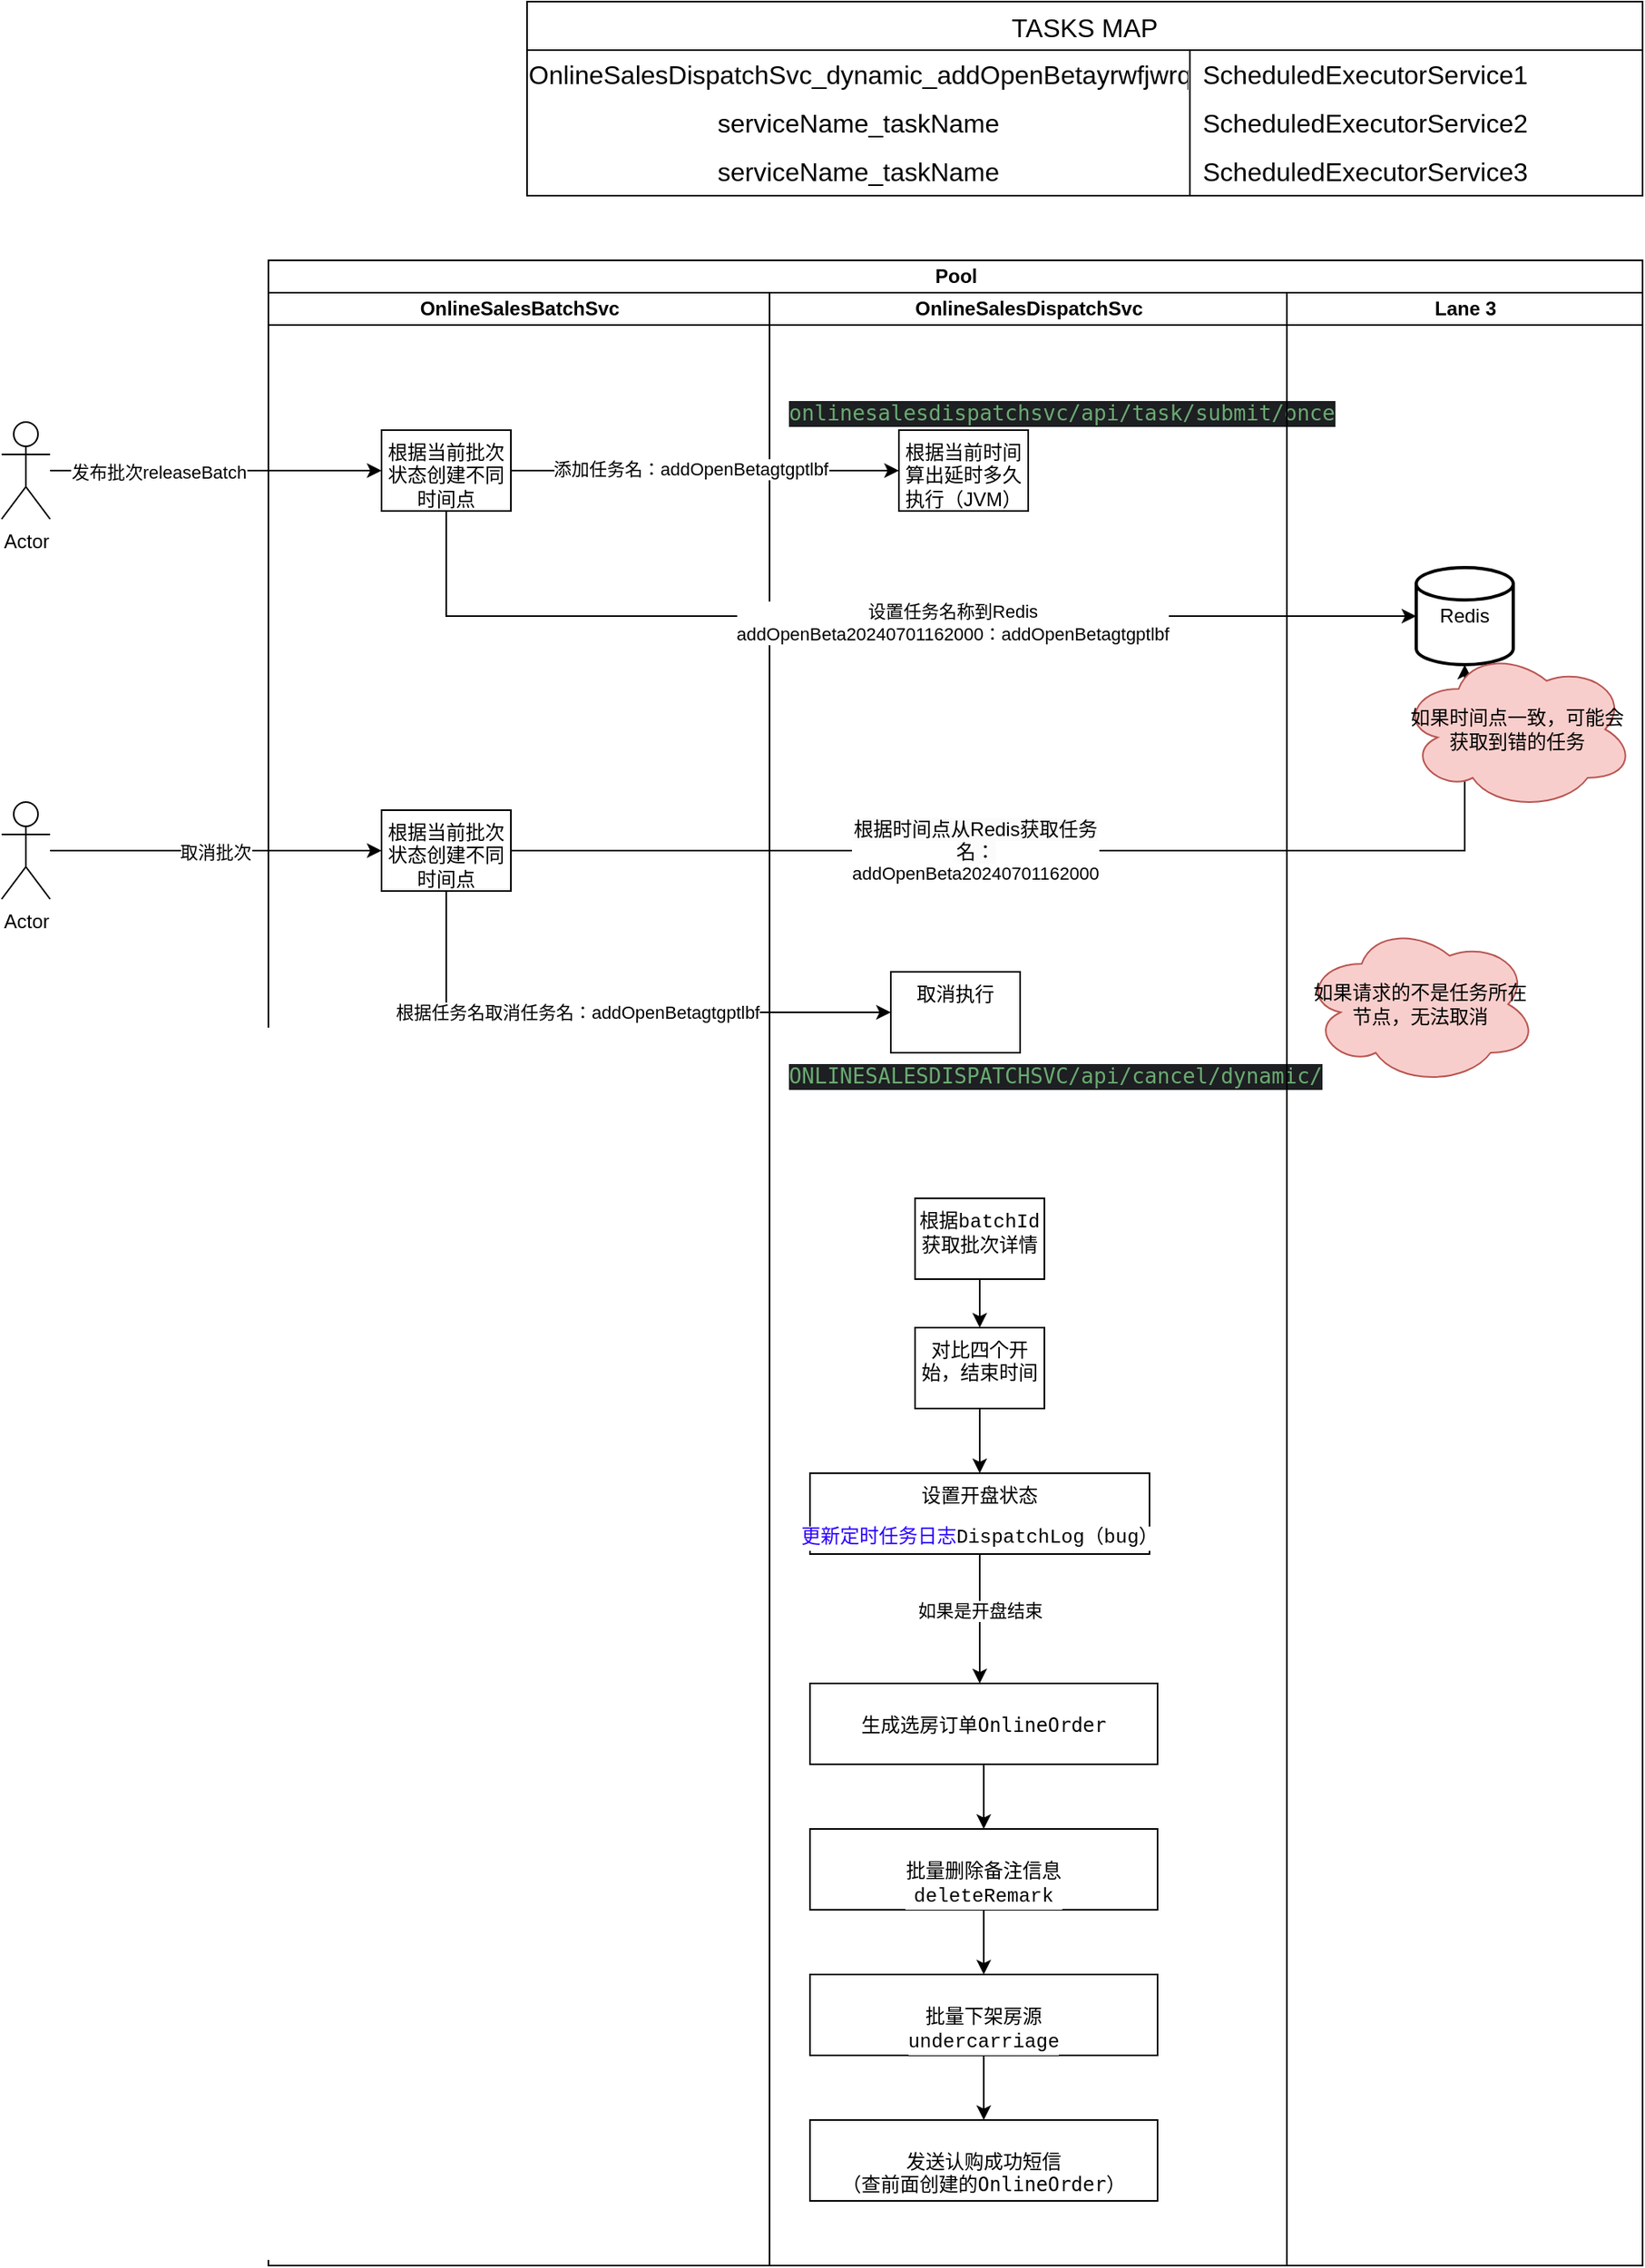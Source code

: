 <mxfile version="25.0.3">
  <diagram name="定时任务流程" id="ddt7QMK57tEVSbq9MGbc">
    <mxGraphModel dx="794" dy="420" grid="1" gridSize="10" guides="1" tooltips="1" connect="1" arrows="1" fold="1" page="1" pageScale="1" pageWidth="827" pageHeight="1169" math="0" shadow="0">
      <root>
        <mxCell id="0" />
        <mxCell id="1" parent="0" />
        <mxCell id="VdV3hC7US1G3ZseEJHJ6-15" style="edgeStyle=orthogonalEdgeStyle;rounded=0;orthogonalLoop=1;jettySize=auto;html=1;" parent="1" source="VdV3hC7US1G3ZseEJHJ6-1" target="VdV3hC7US1G3ZseEJHJ6-2" edge="1">
          <mxGeometry relative="1" as="geometry" />
        </mxCell>
        <mxCell id="VdV3hC7US1G3ZseEJHJ6-16" value="发布批次releaseBatch" style="edgeLabel;html=1;align=center;verticalAlign=middle;resizable=0;points=[];" parent="VdV3hC7US1G3ZseEJHJ6-15" vertex="1" connectable="0">
          <mxGeometry x="-0.348" y="-1" relative="1" as="geometry">
            <mxPoint as="offset" />
          </mxGeometry>
        </mxCell>
        <mxCell id="VdV3hC7US1G3ZseEJHJ6-1" value="Actor" style="shape=umlActor;verticalLabelPosition=bottom;verticalAlign=top;html=1;outlineConnect=0;" parent="1" vertex="1">
          <mxGeometry x="15" y="290" width="30" height="60" as="geometry" />
        </mxCell>
        <mxCell id="VdV3hC7US1G3ZseEJHJ6-5" value="" style="edgeStyle=orthogonalEdgeStyle;rounded=0;orthogonalLoop=1;jettySize=auto;html=1;entryX=0;entryY=0.5;entryDx=0;entryDy=0;" parent="1" source="VdV3hC7US1G3ZseEJHJ6-7" target="VdV3hC7US1G3ZseEJHJ6-23" edge="1">
          <mxGeometry relative="1" as="geometry">
            <mxPoint x="220" y="555" as="targetPoint" />
          </mxGeometry>
        </mxCell>
        <mxCell id="VdV3hC7US1G3ZseEJHJ6-6" value="取消批次" style="edgeLabel;html=1;align=center;verticalAlign=middle;resizable=0;points=[];" parent="VdV3hC7US1G3ZseEJHJ6-5" vertex="1" connectable="0">
          <mxGeometry x="-0.006" y="-1" relative="1" as="geometry">
            <mxPoint as="offset" />
          </mxGeometry>
        </mxCell>
        <mxCell id="VdV3hC7US1G3ZseEJHJ6-7" value="Actor" style="shape=umlActor;verticalLabelPosition=bottom;verticalAlign=top;html=1;outlineConnect=0;" parent="1" vertex="1">
          <mxGeometry x="15" y="525" width="30" height="60" as="geometry" />
        </mxCell>
        <mxCell id="VdV3hC7US1G3ZseEJHJ6-10" value="Pool" style="swimlane;childLayout=stackLayout;resizeParent=1;resizeParentMax=0;startSize=20;html=1;" parent="1" vertex="1">
          <mxGeometry x="180.0" y="190" width="850" height="1240" as="geometry" />
        </mxCell>
        <mxCell id="VdV3hC7US1G3ZseEJHJ6-11" value="OnlineSalesBatchSvc" style="swimlane;startSize=20;html=1;" parent="VdV3hC7US1G3ZseEJHJ6-10" vertex="1">
          <mxGeometry y="20" width="310" height="1220" as="geometry" />
        </mxCell>
        <mxCell id="VdV3hC7US1G3ZseEJHJ6-2" value="根据当前批次状态创建不同时间点" style="whiteSpace=wrap;html=1;verticalAlign=top;" parent="VdV3hC7US1G3ZseEJHJ6-11" vertex="1">
          <mxGeometry x="70.0" y="85" width="80" height="50" as="geometry" />
        </mxCell>
        <mxCell id="VdV3hC7US1G3ZseEJHJ6-23" value="根据当前批次状态创建不同时间点" style="whiteSpace=wrap;html=1;verticalAlign=top;" parent="VdV3hC7US1G3ZseEJHJ6-11" vertex="1">
          <mxGeometry x="70.0" y="320" width="80" height="50" as="geometry" />
        </mxCell>
        <mxCell id="VdV3hC7US1G3ZseEJHJ6-12" value="OnlineSalesDispatchSvc" style="swimlane;startSize=20;html=1;" parent="VdV3hC7US1G3ZseEJHJ6-10" vertex="1">
          <mxGeometry x="310" y="20" width="320" height="1220" as="geometry" />
        </mxCell>
        <mxCell id="VdV3hC7US1G3ZseEJHJ6-17" value="根据当前时间算出延时多久执行（JVM）" style="whiteSpace=wrap;html=1;verticalAlign=top;" parent="VdV3hC7US1G3ZseEJHJ6-12" vertex="1">
          <mxGeometry x="80" y="85" width="80" height="50" as="geometry" />
        </mxCell>
        <mxCell id="VdV3hC7US1G3ZseEJHJ6-24" value="取消执行" style="whiteSpace=wrap;html=1;verticalAlign=top;" parent="VdV3hC7US1G3ZseEJHJ6-12" vertex="1">
          <mxGeometry x="75" y="420" width="80" height="50" as="geometry" />
        </mxCell>
        <mxCell id="UqaKD19XabVQSRf4XIsC-7" value="&lt;div style=&quot;background-color:#1e1f22;color:#bcbec4;font-family:&#39;JetBrains Mono&#39;,monospace;font-size:9.8pt;white-space:pre;&quot;&gt;&lt;span style=&quot;color:#6aab73;&quot;&gt;onlinesalesdispatchsvc/api/task/submit/once&lt;/span&gt;&lt;/div&gt;" style="text;whiteSpace=wrap;html=1;" vertex="1" parent="VdV3hC7US1G3ZseEJHJ6-12">
          <mxGeometry x="10" y="60" width="310" height="40" as="geometry" />
        </mxCell>
        <mxCell id="UqaKD19XabVQSRf4XIsC-6" value="&lt;div style=&quot;background-color:#1e1f22;color:#bcbec4;font-family:&#39;JetBrains Mono&#39;,monospace;font-size:9.8pt;white-space:pre;&quot;&gt;&lt;span style=&quot;color:#6aab73;&quot;&gt;ONLINESALESDISPATCHSVC/api/cancel/dynamic/&lt;/span&gt;&lt;/div&gt;" style="text;whiteSpace=wrap;html=1;" vertex="1" parent="VdV3hC7US1G3ZseEJHJ6-12">
          <mxGeometry x="10" y="470" width="310" height="40" as="geometry" />
        </mxCell>
        <mxCell id="UqaKD19XabVQSRf4XIsC-48" value="" style="edgeStyle=orthogonalEdgeStyle;rounded=0;orthogonalLoop=1;jettySize=auto;html=1;" edge="1" parent="VdV3hC7US1G3ZseEJHJ6-12" source="UqaKD19XabVQSRf4XIsC-46" target="UqaKD19XabVQSRf4XIsC-47">
          <mxGeometry relative="1" as="geometry" />
        </mxCell>
        <mxCell id="UqaKD19XabVQSRf4XIsC-46" value="根据&lt;span style=&quot;background-color: rgb(255, 255, 255); font-family: Consolas, courier;&quot;&gt;batchId获取批次详情&lt;/span&gt;" style="whiteSpace=wrap;html=1;verticalAlign=top;" vertex="1" parent="VdV3hC7US1G3ZseEJHJ6-12">
          <mxGeometry x="90.0" y="560" width="80" height="50" as="geometry" />
        </mxCell>
        <mxCell id="UqaKD19XabVQSRf4XIsC-50" value="" style="edgeStyle=orthogonalEdgeStyle;rounded=0;orthogonalLoop=1;jettySize=auto;html=1;" edge="1" parent="VdV3hC7US1G3ZseEJHJ6-12" source="UqaKD19XabVQSRf4XIsC-47" target="UqaKD19XabVQSRf4XIsC-49">
          <mxGeometry relative="1" as="geometry" />
        </mxCell>
        <mxCell id="UqaKD19XabVQSRf4XIsC-47" value="对比四个开始，结束时间" style="whiteSpace=wrap;html=1;verticalAlign=top;" vertex="1" parent="VdV3hC7US1G3ZseEJHJ6-12">
          <mxGeometry x="90.0" y="640" width="80" height="50" as="geometry" />
        </mxCell>
        <mxCell id="UqaKD19XabVQSRf4XIsC-52" value="" style="edgeStyle=orthogonalEdgeStyle;rounded=0;orthogonalLoop=1;jettySize=auto;html=1;" edge="1" parent="VdV3hC7US1G3ZseEJHJ6-12" source="UqaKD19XabVQSRf4XIsC-49" target="UqaKD19XabVQSRf4XIsC-51">
          <mxGeometry relative="1" as="geometry">
            <Array as="points">
              <mxPoint x="130" y="820" />
              <mxPoint x="130" y="820" />
            </Array>
          </mxGeometry>
        </mxCell>
        <mxCell id="UqaKD19XabVQSRf4XIsC-53" value="如果是开盘结束" style="edgeLabel;html=1;align=center;verticalAlign=middle;resizable=0;points=[];" vertex="1" connectable="0" parent="UqaKD19XabVQSRf4XIsC-52">
          <mxGeometry x="-0.125" relative="1" as="geometry">
            <mxPoint as="offset" />
          </mxGeometry>
        </mxCell>
        <mxCell id="UqaKD19XabVQSRf4XIsC-49" value="设置开盘状态&lt;div&gt;&lt;pre style=&quot;font-family: &amp;quot;Consolas&amp;quot;, courier; background: #ffffff&quot;&gt;&lt;span style=&quot;color: #2900ff;&quot;&gt;更新定时任务日志&lt;/span&gt;DispatchLog（bug）&lt;/pre&gt;&lt;/div&gt;" style="whiteSpace=wrap;html=1;verticalAlign=top;" vertex="1" parent="VdV3hC7US1G3ZseEJHJ6-12">
          <mxGeometry x="25" y="730" width="210" height="50" as="geometry" />
        </mxCell>
        <mxCell id="UqaKD19XabVQSRf4XIsC-55" value="" style="edgeStyle=orthogonalEdgeStyle;rounded=0;orthogonalLoop=1;jettySize=auto;html=1;" edge="1" parent="VdV3hC7US1G3ZseEJHJ6-12" source="UqaKD19XabVQSRf4XIsC-51" target="UqaKD19XabVQSRf4XIsC-54">
          <mxGeometry relative="1" as="geometry" />
        </mxCell>
        <mxCell id="UqaKD19XabVQSRf4XIsC-51" value="&lt;pre style=&quot;background: rgb(255, 255, 255);&quot;&gt;&lt;font face=&quot;Consolas, courier&quot;&gt;生成选房订单&lt;/font&gt;OnlineOrder&lt;/pre&gt;" style="whiteSpace=wrap;html=1;verticalAlign=top;" vertex="1" parent="VdV3hC7US1G3ZseEJHJ6-12">
          <mxGeometry x="25" y="860" width="215" height="50" as="geometry" />
        </mxCell>
        <mxCell id="UqaKD19XabVQSRf4XIsC-57" value="" style="edgeStyle=orthogonalEdgeStyle;rounded=0;orthogonalLoop=1;jettySize=auto;html=1;" edge="1" parent="VdV3hC7US1G3ZseEJHJ6-12" source="UqaKD19XabVQSRf4XIsC-54" target="UqaKD19XabVQSRf4XIsC-56">
          <mxGeometry relative="1" as="geometry" />
        </mxCell>
        <mxCell id="UqaKD19XabVQSRf4XIsC-54" value="&lt;pre style=&quot;background: rgb(255, 255, 255);&quot;&gt;&lt;font face=&quot;Consolas, courier&quot;&gt;批量删除备注信息&lt;br&gt;deleteRemark&lt;/font&gt;&lt;/pre&gt;" style="whiteSpace=wrap;html=1;verticalAlign=top;" vertex="1" parent="VdV3hC7US1G3ZseEJHJ6-12">
          <mxGeometry x="25" y="950" width="215" height="50" as="geometry" />
        </mxCell>
        <mxCell id="UqaKD19XabVQSRf4XIsC-59" value="" style="edgeStyle=orthogonalEdgeStyle;rounded=0;orthogonalLoop=1;jettySize=auto;html=1;" edge="1" parent="VdV3hC7US1G3ZseEJHJ6-12" source="UqaKD19XabVQSRf4XIsC-56" target="UqaKD19XabVQSRf4XIsC-58">
          <mxGeometry relative="1" as="geometry" />
        </mxCell>
        <mxCell id="UqaKD19XabVQSRf4XIsC-56" value="&lt;pre style=&quot;background: rgb(255, 255, 255);&quot;&gt;&lt;font face=&quot;Consolas, courier&quot;&gt;批量下架房源&lt;br&gt;undercarriage&lt;/font&gt;&lt;/pre&gt;" style="whiteSpace=wrap;html=1;verticalAlign=top;align=center;" vertex="1" parent="VdV3hC7US1G3ZseEJHJ6-12">
          <mxGeometry x="25" y="1040" width="215" height="50" as="geometry" />
        </mxCell>
        <mxCell id="UqaKD19XabVQSRf4XIsC-58" value="&lt;pre style=&quot;background: rgb(255, 255, 255);&quot;&gt;发送认购成功短信&lt;br&gt;（查前面创建的OnlineOrder）&lt;/pre&gt;" style="whiteSpace=wrap;html=1;verticalAlign=top;" vertex="1" parent="VdV3hC7US1G3ZseEJHJ6-12">
          <mxGeometry x="25" y="1130" width="215" height="50" as="geometry" />
        </mxCell>
        <mxCell id="VdV3hC7US1G3ZseEJHJ6-13" value="Lane 3" style="swimlane;startSize=20;html=1;" parent="VdV3hC7US1G3ZseEJHJ6-10" vertex="1">
          <mxGeometry x="630" y="20" width="220" height="1220" as="geometry" />
        </mxCell>
        <mxCell id="VdV3hC7US1G3ZseEJHJ6-19" value="Redis" style="strokeWidth=2;html=1;shape=mxgraph.flowchart.database;whiteSpace=wrap;" parent="VdV3hC7US1G3ZseEJHJ6-13" vertex="1">
          <mxGeometry x="80" y="170" width="60" height="60" as="geometry" />
        </mxCell>
        <mxCell id="UqaKD19XabVQSRf4XIsC-5" value="如果请求的不是任务所在节点，无法取消" style="ellipse;shape=cloud;whiteSpace=wrap;html=1;fillColor=#f8cecc;strokeColor=#b85450;" vertex="1" parent="VdV3hC7US1G3ZseEJHJ6-13">
          <mxGeometry x="10" y="390" width="145" height="100" as="geometry" />
        </mxCell>
        <mxCell id="VdV3hC7US1G3ZseEJHJ6-18" value="" style="edgeStyle=orthogonalEdgeStyle;rounded=0;orthogonalLoop=1;jettySize=auto;html=1;" parent="VdV3hC7US1G3ZseEJHJ6-10" source="VdV3hC7US1G3ZseEJHJ6-2" target="VdV3hC7US1G3ZseEJHJ6-17" edge="1">
          <mxGeometry relative="1" as="geometry" />
        </mxCell>
        <mxCell id="VdV3hC7US1G3ZseEJHJ6-22" value="添加任务名：addOpenBetagtgptlbf" style="edgeLabel;html=1;align=center;verticalAlign=middle;resizable=0;points=[];" parent="VdV3hC7US1G3ZseEJHJ6-18" vertex="1" connectable="0">
          <mxGeometry x="-0.081" y="1" relative="1" as="geometry">
            <mxPoint as="offset" />
          </mxGeometry>
        </mxCell>
        <mxCell id="VdV3hC7US1G3ZseEJHJ6-20" style="edgeStyle=orthogonalEdgeStyle;rounded=0;orthogonalLoop=1;jettySize=auto;html=1;entryX=0;entryY=0.5;entryDx=0;entryDy=0;entryPerimeter=0;exitX=0.5;exitY=1;exitDx=0;exitDy=0;" parent="VdV3hC7US1G3ZseEJHJ6-10" source="VdV3hC7US1G3ZseEJHJ6-2" target="VdV3hC7US1G3ZseEJHJ6-19" edge="1">
          <mxGeometry relative="1" as="geometry">
            <mxPoint x="150.0" y="225" as="sourcePoint" />
          </mxGeometry>
        </mxCell>
        <mxCell id="VdV3hC7US1G3ZseEJHJ6-21" value="设置任务名称到Redis&lt;div&gt;addOpenBeta20240701162000：addOpenBetagtgptlbf&lt;br&gt;&lt;/div&gt;" style="edgeLabel;html=1;align=center;verticalAlign=middle;resizable=0;points=[];" parent="VdV3hC7US1G3ZseEJHJ6-20" vertex="1" connectable="0">
          <mxGeometry x="0.136" y="-4" relative="1" as="geometry">
            <mxPoint as="offset" />
          </mxGeometry>
        </mxCell>
        <mxCell id="VdV3hC7US1G3ZseEJHJ6-25" style="edgeStyle=orthogonalEdgeStyle;rounded=0;orthogonalLoop=1;jettySize=auto;html=1;entryX=0;entryY=0.5;entryDx=0;entryDy=0;exitX=0.5;exitY=1;exitDx=0;exitDy=0;" parent="VdV3hC7US1G3ZseEJHJ6-10" source="VdV3hC7US1G3ZseEJHJ6-23" target="VdV3hC7US1G3ZseEJHJ6-24" edge="1">
          <mxGeometry relative="1" as="geometry">
            <mxPoint x="150.0" y="465" as="sourcePoint" />
          </mxGeometry>
        </mxCell>
        <mxCell id="VdV3hC7US1G3ZseEJHJ6-26" value="根据任务名取消任务名：addOpenBetagtgptlbf" style="edgeLabel;html=1;align=center;verticalAlign=middle;resizable=0;points=[];" parent="VdV3hC7US1G3ZseEJHJ6-25" vertex="1" connectable="0">
          <mxGeometry x="-0.214" y="3" relative="1" as="geometry">
            <mxPoint x="18" y="3" as="offset" />
          </mxGeometry>
        </mxCell>
        <mxCell id="UqaKD19XabVQSRf4XIsC-1" style="edgeStyle=orthogonalEdgeStyle;rounded=0;orthogonalLoop=1;jettySize=auto;html=1;entryX=0.5;entryY=1;entryDx=0;entryDy=0;entryPerimeter=0;" edge="1" parent="VdV3hC7US1G3ZseEJHJ6-10" source="VdV3hC7US1G3ZseEJHJ6-23" target="VdV3hC7US1G3ZseEJHJ6-19">
          <mxGeometry relative="1" as="geometry" />
        </mxCell>
        <mxCell id="UqaKD19XabVQSRf4XIsC-3" value="&lt;span style=&quot;text-wrap: wrap; font-size: 12px; background-color: rgb(251, 251, 251);&quot;&gt;根据时间点从Redis获取任务名：&lt;/span&gt;&lt;div&gt;addOpenBeta20240701162000&lt;/div&gt;" style="edgeLabel;html=1;align=center;verticalAlign=middle;resizable=0;points=[];" vertex="1" connectable="0" parent="UqaKD19XabVQSRf4XIsC-1">
          <mxGeometry x="-0.4" y="-2" relative="1" as="geometry">
            <mxPoint x="75" y="-2" as="offset" />
          </mxGeometry>
        </mxCell>
        <mxCell id="VdV3hC7US1G3ZseEJHJ6-31" value="如果时间点一致，可能会获取到错的任务" style="ellipse;shape=cloud;whiteSpace=wrap;html=1;fillColor=#f8cecc;strokeColor=#b85450;" parent="1" vertex="1">
          <mxGeometry x="880" y="430" width="145" height="100" as="geometry" />
        </mxCell>
        <mxCell id="UqaKD19XabVQSRf4XIsC-8" value="" style="shape=table;startSize=0;container=1;collapsible=0;childLayout=tableLayout;fontSize=11;fillColor=none;strokeColor=none;" vertex="1" parent="1">
          <mxGeometry x="620" y="230" width="60" height="60" as="geometry" />
        </mxCell>
        <mxCell id="UqaKD19XabVQSRf4XIsC-9" value="" style="shape=table;startSize=0;container=1;collapsible=0;childLayout=tableLayout;fontSize=11;fillColor=none;strokeColor=none;" vertex="1" parent="1">
          <mxGeometry x="620" y="230" width="60" height="60" as="geometry" />
        </mxCell>
        <mxCell id="UqaKD19XabVQSRf4XIsC-23" value="TASKS MAP" style="shape=table;startSize=30;container=1;collapsible=0;childLayout=tableLayout;fixedRows=1;rowLines=0;fontStyle=0;strokeColor=default;fontSize=16;" vertex="1" parent="1">
          <mxGeometry x="340" y="30" width="690" height="120" as="geometry" />
        </mxCell>
        <mxCell id="UqaKD19XabVQSRf4XIsC-24" value="" style="shape=tableRow;horizontal=0;startSize=0;swimlaneHead=0;swimlaneBody=0;top=0;left=0;bottom=0;right=0;collapsible=0;dropTarget=0;fillColor=none;points=[[0,0.5],[1,0.5]];portConstraint=eastwest;strokeColor=inherit;fontSize=16;" vertex="1" parent="UqaKD19XabVQSRf4XIsC-23">
          <mxGeometry y="30" width="690" height="30" as="geometry" />
        </mxCell>
        <mxCell id="UqaKD19XabVQSRf4XIsC-25" value="OnlineSalesDispatchSvc_dynamic_addOpenBetayrwfjwrq" style="shape=partialRectangle;html=1;whiteSpace=wrap;connectable=0;fillColor=none;top=0;left=0;bottom=0;right=0;overflow=hidden;pointerEvents=1;strokeColor=inherit;fontSize=16;" vertex="1" parent="UqaKD19XabVQSRf4XIsC-24">
          <mxGeometry width="410" height="30" as="geometry">
            <mxRectangle width="410" height="30" as="alternateBounds" />
          </mxGeometry>
        </mxCell>
        <mxCell id="UqaKD19XabVQSRf4XIsC-26" value="ScheduledExecutorService1" style="shape=partialRectangle;html=1;whiteSpace=wrap;connectable=0;fillColor=none;top=0;left=0;bottom=0;right=0;align=left;spacingLeft=6;overflow=hidden;strokeColor=inherit;fontSize=16;" vertex="1" parent="UqaKD19XabVQSRf4XIsC-24">
          <mxGeometry x="410" width="280" height="30" as="geometry">
            <mxRectangle width="280" height="30" as="alternateBounds" />
          </mxGeometry>
        </mxCell>
        <mxCell id="UqaKD19XabVQSRf4XIsC-27" value="" style="shape=tableRow;horizontal=0;startSize=0;swimlaneHead=0;swimlaneBody=0;top=0;left=0;bottom=0;right=0;collapsible=0;dropTarget=0;fillColor=none;points=[[0,0.5],[1,0.5]];portConstraint=eastwest;strokeColor=inherit;fontSize=16;" vertex="1" parent="UqaKD19XabVQSRf4XIsC-23">
          <mxGeometry y="60" width="690" height="30" as="geometry" />
        </mxCell>
        <mxCell id="UqaKD19XabVQSRf4XIsC-28" value="serviceName_taskName" style="shape=partialRectangle;html=1;whiteSpace=wrap;connectable=0;fillColor=none;top=0;left=0;bottom=0;right=0;overflow=hidden;strokeColor=inherit;fontSize=16;" vertex="1" parent="UqaKD19XabVQSRf4XIsC-27">
          <mxGeometry width="410" height="30" as="geometry">
            <mxRectangle width="410" height="30" as="alternateBounds" />
          </mxGeometry>
        </mxCell>
        <mxCell id="UqaKD19XabVQSRf4XIsC-29" value="ScheduledExecutorService2" style="shape=partialRectangle;html=1;whiteSpace=wrap;connectable=0;fillColor=none;top=0;left=0;bottom=0;right=0;align=left;spacingLeft=6;overflow=hidden;strokeColor=inherit;fontSize=16;" vertex="1" parent="UqaKD19XabVQSRf4XIsC-27">
          <mxGeometry x="410" width="280" height="30" as="geometry">
            <mxRectangle width="280" height="30" as="alternateBounds" />
          </mxGeometry>
        </mxCell>
        <mxCell id="UqaKD19XabVQSRf4XIsC-30" value="" style="shape=tableRow;horizontal=0;startSize=0;swimlaneHead=0;swimlaneBody=0;top=0;left=0;bottom=0;right=0;collapsible=0;dropTarget=0;fillColor=none;points=[[0,0.5],[1,0.5]];portConstraint=eastwest;strokeColor=inherit;fontSize=16;" vertex="1" parent="UqaKD19XabVQSRf4XIsC-23">
          <mxGeometry y="90" width="690" height="30" as="geometry" />
        </mxCell>
        <mxCell id="UqaKD19XabVQSRf4XIsC-31" value="serviceName_taskName" style="shape=partialRectangle;html=1;whiteSpace=wrap;connectable=0;fillColor=none;top=0;left=0;bottom=0;right=0;overflow=hidden;strokeColor=inherit;fontSize=16;" vertex="1" parent="UqaKD19XabVQSRf4XIsC-30">
          <mxGeometry width="410" height="30" as="geometry">
            <mxRectangle width="410" height="30" as="alternateBounds" />
          </mxGeometry>
        </mxCell>
        <mxCell id="UqaKD19XabVQSRf4XIsC-32" value="ScheduledExecutorService3" style="shape=partialRectangle;html=1;whiteSpace=wrap;connectable=0;fillColor=none;top=0;left=0;bottom=0;right=0;align=left;spacingLeft=6;overflow=hidden;strokeColor=inherit;fontSize=16;" vertex="1" parent="UqaKD19XabVQSRf4XIsC-30">
          <mxGeometry x="410" width="280" height="30" as="geometry">
            <mxRectangle width="280" height="30" as="alternateBounds" />
          </mxGeometry>
        </mxCell>
      </root>
    </mxGraphModel>
  </diagram>
</mxfile>
